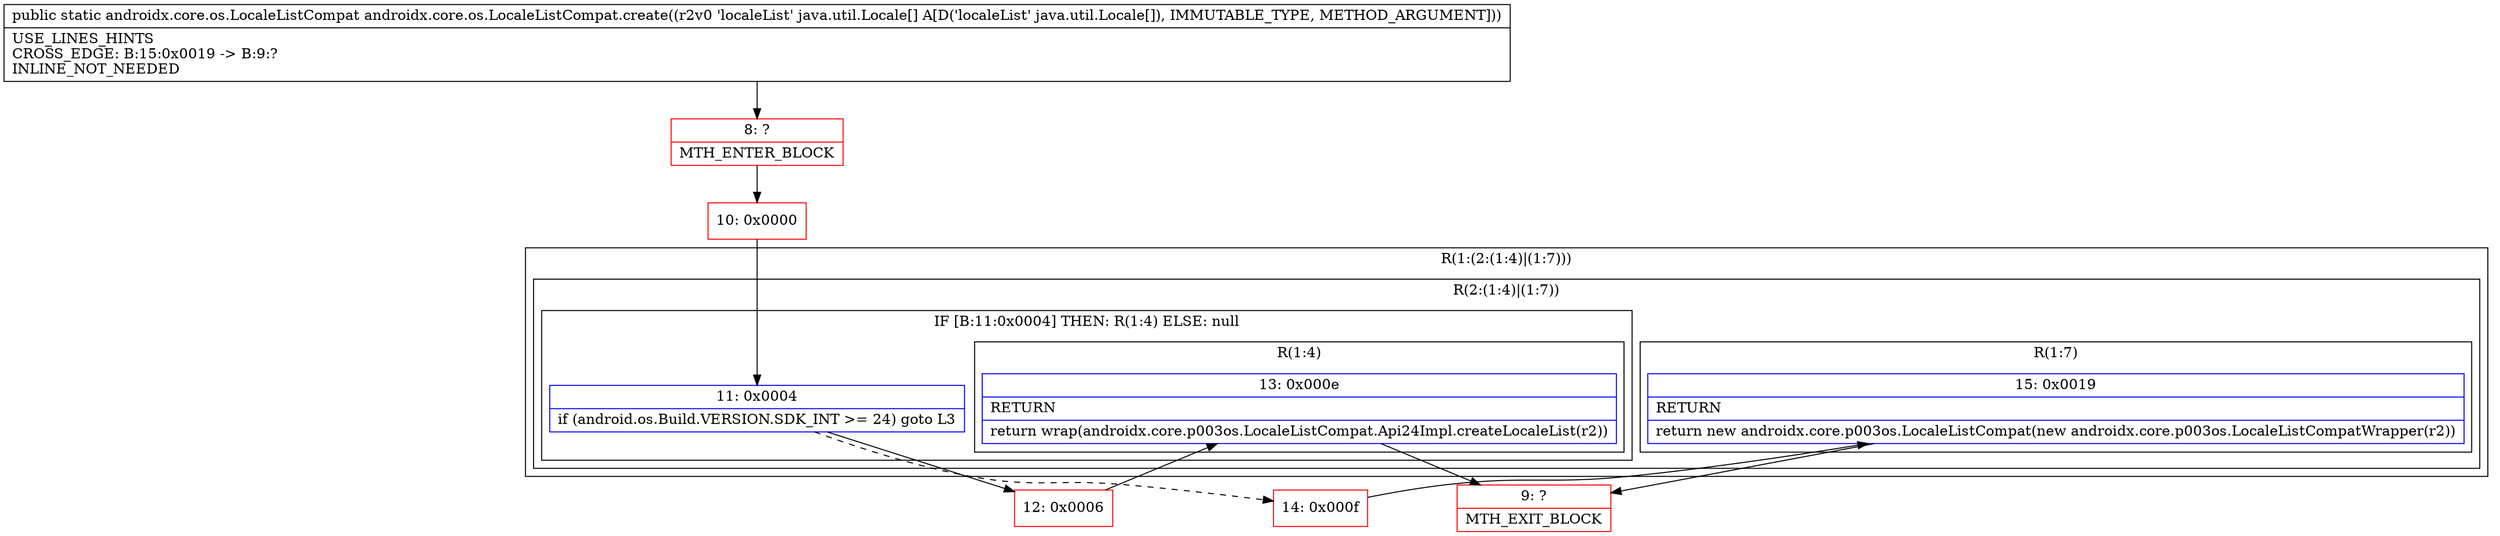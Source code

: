 digraph "CFG forandroidx.core.os.LocaleListCompat.create([Ljava\/util\/Locale;)Landroidx\/core\/os\/LocaleListCompat;" {
subgraph cluster_Region_1029875071 {
label = "R(1:(2:(1:4)|(1:7)))";
node [shape=record,color=blue];
subgraph cluster_Region_2137615101 {
label = "R(2:(1:4)|(1:7))";
node [shape=record,color=blue];
subgraph cluster_IfRegion_655707809 {
label = "IF [B:11:0x0004] THEN: R(1:4) ELSE: null";
node [shape=record,color=blue];
Node_11 [shape=record,label="{11\:\ 0x0004|if (android.os.Build.VERSION.SDK_INT \>= 24) goto L3\l}"];
subgraph cluster_Region_1965494917 {
label = "R(1:4)";
node [shape=record,color=blue];
Node_13 [shape=record,label="{13\:\ 0x000e|RETURN\l|return wrap(androidx.core.p003os.LocaleListCompat.Api24Impl.createLocaleList(r2))\l}"];
}
}
subgraph cluster_Region_1573259267 {
label = "R(1:7)";
node [shape=record,color=blue];
Node_15 [shape=record,label="{15\:\ 0x0019|RETURN\l|return new androidx.core.p003os.LocaleListCompat(new androidx.core.p003os.LocaleListCompatWrapper(r2))\l}"];
}
}
}
Node_8 [shape=record,color=red,label="{8\:\ ?|MTH_ENTER_BLOCK\l}"];
Node_10 [shape=record,color=red,label="{10\:\ 0x0000}"];
Node_12 [shape=record,color=red,label="{12\:\ 0x0006}"];
Node_9 [shape=record,color=red,label="{9\:\ ?|MTH_EXIT_BLOCK\l}"];
Node_14 [shape=record,color=red,label="{14\:\ 0x000f}"];
MethodNode[shape=record,label="{public static androidx.core.os.LocaleListCompat androidx.core.os.LocaleListCompat.create((r2v0 'localeList' java.util.Locale[] A[D('localeList' java.util.Locale[]), IMMUTABLE_TYPE, METHOD_ARGUMENT]))  | USE_LINES_HINTS\lCROSS_EDGE: B:15:0x0019 \-\> B:9:?\lINLINE_NOT_NEEDED\l}"];
MethodNode -> Node_8;Node_11 -> Node_12;
Node_11 -> Node_14[style=dashed];
Node_13 -> Node_9;
Node_15 -> Node_9;
Node_8 -> Node_10;
Node_10 -> Node_11;
Node_12 -> Node_13;
Node_14 -> Node_15;
}

